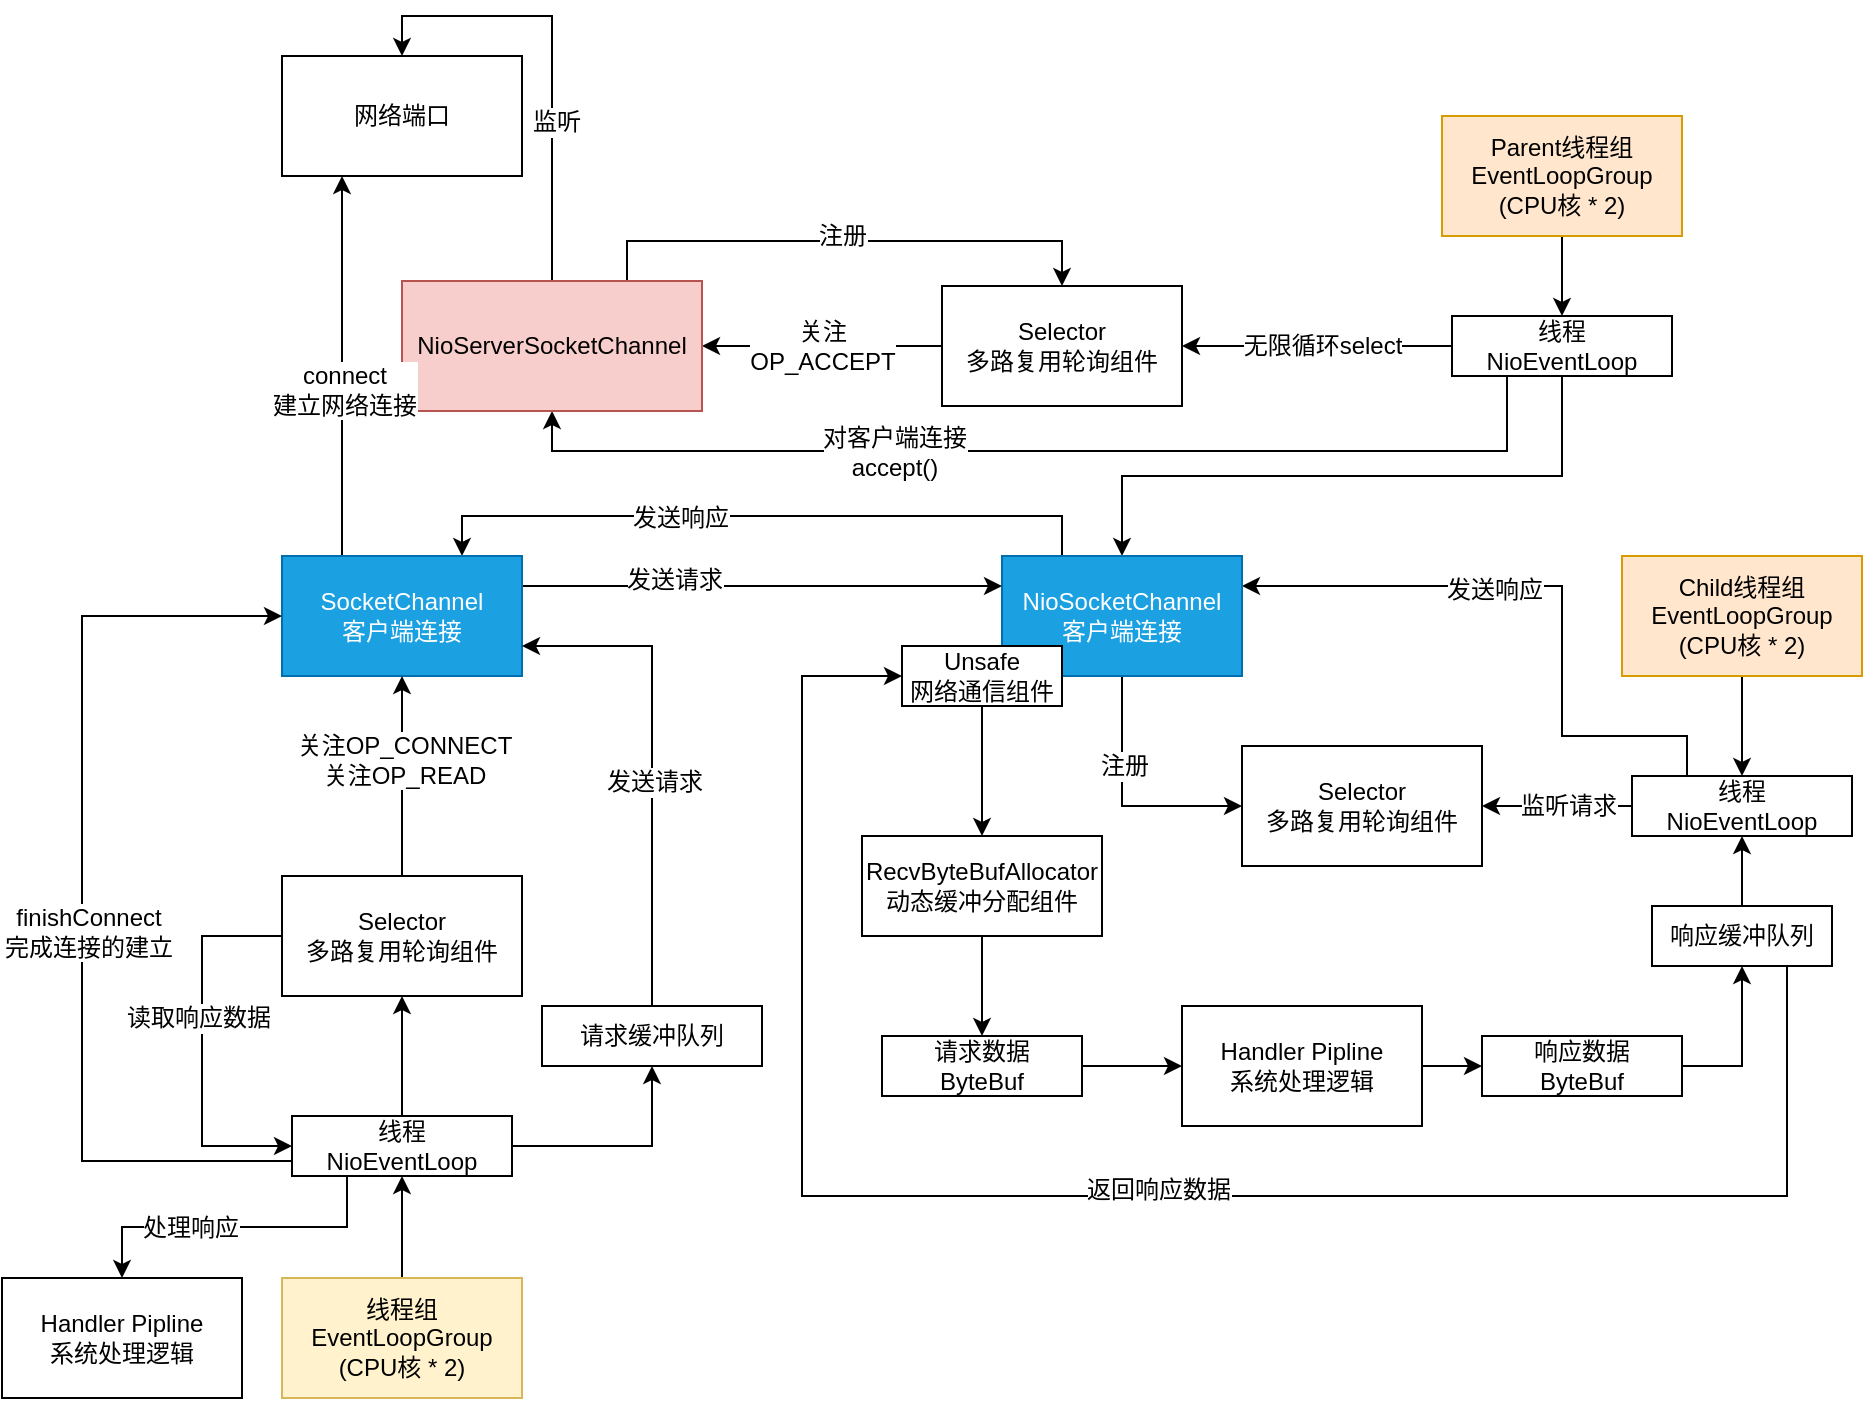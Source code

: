 <mxfile version="12.4.1" type="github" pages="1">
  <diagram id="0wpR_Zg7rgJ2AMjmzWhl" name="第 1 页">
    <mxGraphModel dx="2249" dy="762" grid="1" gridSize="10" guides="1" tooltips="1" connect="1" arrows="1" fold="1" page="1" pageScale="1" pageWidth="827" pageHeight="1169" math="0" shadow="0">
      <root>
        <mxCell id="0"/>
        <mxCell id="1" parent="0"/>
        <mxCell id="AABdKVAQ4M9HiVD30GPb-4" style="edgeStyle=orthogonalEdgeStyle;rounded=0;orthogonalLoop=1;jettySize=auto;html=1;entryX=0.5;entryY=0;entryDx=0;entryDy=0;" edge="1" parent="1" source="AABdKVAQ4M9HiVD30GPb-1" target="AABdKVAQ4M9HiVD30GPb-3">
          <mxGeometry relative="1" as="geometry"/>
        </mxCell>
        <mxCell id="AABdKVAQ4M9HiVD30GPb-1" value="Parent线程组&lt;br&gt;EventLoopGroup&lt;br&gt;(CPU核 * 2)" style="rounded=0;whiteSpace=wrap;html=1;fillColor=#ffe6cc;strokeColor=#d79b00;" vertex="1" parent="1">
          <mxGeometry x="580" y="70" width="120" height="60" as="geometry"/>
        </mxCell>
        <mxCell id="AABdKVAQ4M9HiVD30GPb-17" style="edgeStyle=orthogonalEdgeStyle;rounded=0;orthogonalLoop=1;jettySize=auto;html=1;entryX=0.5;entryY=0;entryDx=0;entryDy=0;" edge="1" parent="1" source="AABdKVAQ4M9HiVD30GPb-2" target="AABdKVAQ4M9HiVD30GPb-16">
          <mxGeometry relative="1" as="geometry"/>
        </mxCell>
        <mxCell id="AABdKVAQ4M9HiVD30GPb-2" value="Child线程组&lt;br&gt;EventLoopGroup&lt;br&gt;(CPU核 * 2)" style="rounded=0;whiteSpace=wrap;html=1;fillColor=#ffe6cc;strokeColor=#d79b00;" vertex="1" parent="1">
          <mxGeometry x="670" y="290" width="120" height="60" as="geometry"/>
        </mxCell>
        <mxCell id="AABdKVAQ4M9HiVD30GPb-6" style="edgeStyle=orthogonalEdgeStyle;rounded=0;orthogonalLoop=1;jettySize=auto;html=1;entryX=1;entryY=0.5;entryDx=0;entryDy=0;" edge="1" parent="1" source="AABdKVAQ4M9HiVD30GPb-3" target="AABdKVAQ4M9HiVD30GPb-5">
          <mxGeometry relative="1" as="geometry"/>
        </mxCell>
        <mxCell id="AABdKVAQ4M9HiVD30GPb-7" value="无限循环select" style="text;html=1;align=center;verticalAlign=middle;resizable=0;points=[];;labelBackgroundColor=#ffffff;" vertex="1" connectable="0" parent="AABdKVAQ4M9HiVD30GPb-6">
          <mxGeometry x="0.2" y="-1" relative="1" as="geometry">
            <mxPoint x="16" y="1" as="offset"/>
          </mxGeometry>
        </mxCell>
        <mxCell id="AABdKVAQ4M9HiVD30GPb-26" style="edgeStyle=orthogonalEdgeStyle;rounded=0;orthogonalLoop=1;jettySize=auto;html=1;" edge="1" parent="1" source="AABdKVAQ4M9HiVD30GPb-3" target="AABdKVAQ4M9HiVD30GPb-22">
          <mxGeometry relative="1" as="geometry">
            <Array as="points">
              <mxPoint x="640" y="250"/>
              <mxPoint x="420" y="250"/>
            </Array>
          </mxGeometry>
        </mxCell>
        <mxCell id="AABdKVAQ4M9HiVD30GPb-27" style="edgeStyle=orthogonalEdgeStyle;rounded=0;orthogonalLoop=1;jettySize=auto;html=1;exitX=0.25;exitY=1;exitDx=0;exitDy=0;entryX=0.5;entryY=1;entryDx=0;entryDy=0;" edge="1" parent="1" source="AABdKVAQ4M9HiVD30GPb-3" target="AABdKVAQ4M9HiVD30GPb-8">
          <mxGeometry relative="1" as="geometry"/>
        </mxCell>
        <mxCell id="AABdKVAQ4M9HiVD30GPb-28" value="对客户端连接&lt;br&gt;accept()" style="text;html=1;align=center;verticalAlign=middle;resizable=0;points=[];;labelBackgroundColor=#ffffff;" vertex="1" connectable="0" parent="AABdKVAQ4M9HiVD30GPb-27">
          <mxGeometry x="0.287" relative="1" as="geometry">
            <mxPoint as="offset"/>
          </mxGeometry>
        </mxCell>
        <mxCell id="AABdKVAQ4M9HiVD30GPb-3" value="线程&lt;br&gt;NioEventLoop" style="rounded=0;whiteSpace=wrap;html=1;" vertex="1" parent="1">
          <mxGeometry x="585" y="170" width="110" height="30" as="geometry"/>
        </mxCell>
        <mxCell id="AABdKVAQ4M9HiVD30GPb-9" style="edgeStyle=orthogonalEdgeStyle;rounded=0;orthogonalLoop=1;jettySize=auto;html=1;entryX=1;entryY=0.5;entryDx=0;entryDy=0;" edge="1" parent="1" source="AABdKVAQ4M9HiVD30GPb-5" target="AABdKVAQ4M9HiVD30GPb-8">
          <mxGeometry relative="1" as="geometry"/>
        </mxCell>
        <mxCell id="AABdKVAQ4M9HiVD30GPb-10" value="关注&lt;br&gt;OP_ACCEPT" style="text;html=1;align=center;verticalAlign=middle;resizable=0;points=[];;labelBackgroundColor=#ffffff;" vertex="1" connectable="0" parent="AABdKVAQ4M9HiVD30GPb-9">
          <mxGeometry x="0.183" y="-4" relative="1" as="geometry">
            <mxPoint x="11" y="4" as="offset"/>
          </mxGeometry>
        </mxCell>
        <mxCell id="AABdKVAQ4M9HiVD30GPb-5" value="Selector&lt;br&gt;多路复用轮询组件" style="rounded=0;whiteSpace=wrap;html=1;" vertex="1" parent="1">
          <mxGeometry x="330" y="155" width="120" height="60" as="geometry"/>
        </mxCell>
        <mxCell id="AABdKVAQ4M9HiVD30GPb-12" style="edgeStyle=orthogonalEdgeStyle;rounded=0;orthogonalLoop=1;jettySize=auto;html=1;entryX=0.5;entryY=0;entryDx=0;entryDy=0;" edge="1" parent="1" source="AABdKVAQ4M9HiVD30GPb-8" target="AABdKVAQ4M9HiVD30GPb-11">
          <mxGeometry relative="1" as="geometry">
            <Array as="points">
              <mxPoint x="135" y="20"/>
              <mxPoint x="60" y="20"/>
            </Array>
          </mxGeometry>
        </mxCell>
        <mxCell id="AABdKVAQ4M9HiVD30GPb-13" value="监听" style="text;html=1;align=center;verticalAlign=middle;resizable=0;points=[];;labelBackgroundColor=#ffffff;" vertex="1" connectable="0" parent="AABdKVAQ4M9HiVD30GPb-12">
          <mxGeometry x="-0.301" y="-2" relative="1" as="geometry">
            <mxPoint as="offset"/>
          </mxGeometry>
        </mxCell>
        <mxCell id="AABdKVAQ4M9HiVD30GPb-14" style="edgeStyle=orthogonalEdgeStyle;rounded=0;orthogonalLoop=1;jettySize=auto;html=1;exitX=0.75;exitY=0;exitDx=0;exitDy=0;entryX=0.5;entryY=0;entryDx=0;entryDy=0;" edge="1" parent="1" source="AABdKVAQ4M9HiVD30GPb-8" target="AABdKVAQ4M9HiVD30GPb-5">
          <mxGeometry relative="1" as="geometry"/>
        </mxCell>
        <mxCell id="AABdKVAQ4M9HiVD30GPb-15" value="注册" style="text;html=1;align=center;verticalAlign=middle;resizable=0;points=[];;labelBackgroundColor=#ffffff;" vertex="1" connectable="0" parent="AABdKVAQ4M9HiVD30GPb-14">
          <mxGeometry x="-0.181" y="3" relative="1" as="geometry">
            <mxPoint x="21" as="offset"/>
          </mxGeometry>
        </mxCell>
        <mxCell id="AABdKVAQ4M9HiVD30GPb-8" value="NioServerSocketChannel" style="rounded=0;whiteSpace=wrap;html=1;fillColor=#f8cecc;strokeColor=#b85450;" vertex="1" parent="1">
          <mxGeometry x="60" y="152.5" width="150" height="65" as="geometry"/>
        </mxCell>
        <mxCell id="AABdKVAQ4M9HiVD30GPb-11" value="网络端口" style="rounded=0;whiteSpace=wrap;html=1;" vertex="1" parent="1">
          <mxGeometry y="40" width="120" height="60" as="geometry"/>
        </mxCell>
        <mxCell id="AABdKVAQ4M9HiVD30GPb-19" style="edgeStyle=orthogonalEdgeStyle;rounded=0;orthogonalLoop=1;jettySize=auto;html=1;" edge="1" parent="1" source="AABdKVAQ4M9HiVD30GPb-16" target="AABdKVAQ4M9HiVD30GPb-18">
          <mxGeometry relative="1" as="geometry"/>
        </mxCell>
        <mxCell id="AABdKVAQ4M9HiVD30GPb-20" value="监听请求" style="text;html=1;align=center;verticalAlign=middle;resizable=0;points=[];;labelBackgroundColor=#ffffff;" vertex="1" connectable="0" parent="AABdKVAQ4M9HiVD30GPb-19">
          <mxGeometry x="-0.129" relative="1" as="geometry">
            <mxPoint as="offset"/>
          </mxGeometry>
        </mxCell>
        <mxCell id="AABdKVAQ4M9HiVD30GPb-29" style="edgeStyle=orthogonalEdgeStyle;rounded=0;orthogonalLoop=1;jettySize=auto;html=1;exitX=0.25;exitY=0;exitDx=0;exitDy=0;entryX=1;entryY=0.25;entryDx=0;entryDy=0;" edge="1" parent="1" source="AABdKVAQ4M9HiVD30GPb-16" target="AABdKVAQ4M9HiVD30GPb-22">
          <mxGeometry relative="1" as="geometry">
            <Array as="points">
              <mxPoint x="703" y="380"/>
              <mxPoint x="640" y="380"/>
              <mxPoint x="640" y="305"/>
            </Array>
          </mxGeometry>
        </mxCell>
        <mxCell id="AABdKVAQ4M9HiVD30GPb-30" value="发送响应" style="text;html=1;align=center;verticalAlign=middle;resizable=0;points=[];;labelBackgroundColor=#ffffff;" vertex="1" connectable="0" parent="AABdKVAQ4M9HiVD30GPb-29">
          <mxGeometry x="0.207" y="2" relative="1" as="geometry">
            <mxPoint as="offset"/>
          </mxGeometry>
        </mxCell>
        <mxCell id="AABdKVAQ4M9HiVD30GPb-16" value="线程&lt;br&gt;NioEventLoop" style="rounded=0;whiteSpace=wrap;html=1;" vertex="1" parent="1">
          <mxGeometry x="675" y="400" width="110" height="30" as="geometry"/>
        </mxCell>
        <mxCell id="AABdKVAQ4M9HiVD30GPb-18" value="Selector&lt;br&gt;多路复用轮询组件" style="rounded=0;whiteSpace=wrap;html=1;" vertex="1" parent="1">
          <mxGeometry x="480" y="385" width="120" height="60" as="geometry"/>
        </mxCell>
        <mxCell id="AABdKVAQ4M9HiVD30GPb-24" style="edgeStyle=orthogonalEdgeStyle;rounded=0;orthogonalLoop=1;jettySize=auto;html=1;entryX=0;entryY=0.5;entryDx=0;entryDy=0;" edge="1" parent="1" source="AABdKVAQ4M9HiVD30GPb-22" target="AABdKVAQ4M9HiVD30GPb-18">
          <mxGeometry relative="1" as="geometry">
            <Array as="points">
              <mxPoint x="420" y="415"/>
            </Array>
          </mxGeometry>
        </mxCell>
        <mxCell id="AABdKVAQ4M9HiVD30GPb-25" value="注册" style="text;html=1;align=center;verticalAlign=middle;resizable=0;points=[];;labelBackgroundColor=#ffffff;" vertex="1" connectable="0" parent="AABdKVAQ4M9HiVD30GPb-24">
          <mxGeometry x="-0.28" y="1" relative="1" as="geometry">
            <mxPoint as="offset"/>
          </mxGeometry>
        </mxCell>
        <mxCell id="AABdKVAQ4M9HiVD30GPb-48" style="edgeStyle=orthogonalEdgeStyle;rounded=0;orthogonalLoop=1;jettySize=auto;html=1;exitX=0.25;exitY=0;exitDx=0;exitDy=0;entryX=0.75;entryY=0;entryDx=0;entryDy=0;" edge="1" parent="1" source="AABdKVAQ4M9HiVD30GPb-22" target="AABdKVAQ4M9HiVD30GPb-45">
          <mxGeometry relative="1" as="geometry"/>
        </mxCell>
        <mxCell id="AABdKVAQ4M9HiVD30GPb-49" value="发送响应" style="text;html=1;align=center;verticalAlign=middle;resizable=0;points=[];;labelBackgroundColor=#ffffff;" vertex="1" connectable="0" parent="AABdKVAQ4M9HiVD30GPb-48">
          <mxGeometry x="0.241" y="1" relative="1" as="geometry">
            <mxPoint as="offset"/>
          </mxGeometry>
        </mxCell>
        <mxCell id="AABdKVAQ4M9HiVD30GPb-22" value="NioSocketChannel&lt;br&gt;客户端连接" style="rounded=0;whiteSpace=wrap;html=1;fillColor=#1ba1e2;strokeColor=#006EAF;fontColor=#ffffff;" vertex="1" parent="1">
          <mxGeometry x="360" y="290" width="120" height="60" as="geometry"/>
        </mxCell>
        <mxCell id="AABdKVAQ4M9HiVD30GPb-33" style="edgeStyle=orthogonalEdgeStyle;rounded=0;orthogonalLoop=1;jettySize=auto;html=1;entryX=0.5;entryY=0;entryDx=0;entryDy=0;" edge="1" parent="1" source="AABdKVAQ4M9HiVD30GPb-31" target="AABdKVAQ4M9HiVD30GPb-32">
          <mxGeometry relative="1" as="geometry"/>
        </mxCell>
        <mxCell id="AABdKVAQ4M9HiVD30GPb-31" value="Unsafe&lt;br&gt;网络通信组件" style="rounded=0;whiteSpace=wrap;html=1;" vertex="1" parent="1">
          <mxGeometry x="310" y="335" width="80" height="30" as="geometry"/>
        </mxCell>
        <mxCell id="AABdKVAQ4M9HiVD30GPb-35" style="edgeStyle=orthogonalEdgeStyle;rounded=0;orthogonalLoop=1;jettySize=auto;html=1;entryX=0.5;entryY=0;entryDx=0;entryDy=0;" edge="1" parent="1" source="AABdKVAQ4M9HiVD30GPb-32" target="AABdKVAQ4M9HiVD30GPb-34">
          <mxGeometry relative="1" as="geometry"/>
        </mxCell>
        <mxCell id="AABdKVAQ4M9HiVD30GPb-32" value="RecvByteBufAllocator&lt;br&gt;动态缓冲分配组件" style="rounded=0;whiteSpace=wrap;html=1;" vertex="1" parent="1">
          <mxGeometry x="290" y="430" width="120" height="50" as="geometry"/>
        </mxCell>
        <mxCell id="AABdKVAQ4M9HiVD30GPb-37" style="edgeStyle=orthogonalEdgeStyle;rounded=0;orthogonalLoop=1;jettySize=auto;html=1;" edge="1" parent="1" source="AABdKVAQ4M9HiVD30GPb-34" target="AABdKVAQ4M9HiVD30GPb-36">
          <mxGeometry relative="1" as="geometry"/>
        </mxCell>
        <mxCell id="AABdKVAQ4M9HiVD30GPb-34" value="请求数据&lt;br&gt;ByteBuf" style="rounded=0;whiteSpace=wrap;html=1;" vertex="1" parent="1">
          <mxGeometry x="300" y="530" width="100" height="30" as="geometry"/>
        </mxCell>
        <mxCell id="AABdKVAQ4M9HiVD30GPb-39" style="edgeStyle=orthogonalEdgeStyle;rounded=0;orthogonalLoop=1;jettySize=auto;html=1;entryX=0;entryY=0.5;entryDx=0;entryDy=0;" edge="1" parent="1" source="AABdKVAQ4M9HiVD30GPb-36" target="AABdKVAQ4M9HiVD30GPb-38">
          <mxGeometry relative="1" as="geometry"/>
        </mxCell>
        <mxCell id="AABdKVAQ4M9HiVD30GPb-36" value="Handler Pipline&lt;br&gt;系统处理逻辑" style="rounded=0;whiteSpace=wrap;html=1;" vertex="1" parent="1">
          <mxGeometry x="450" y="515" width="120" height="60" as="geometry"/>
        </mxCell>
        <mxCell id="AABdKVAQ4M9HiVD30GPb-42" style="edgeStyle=orthogonalEdgeStyle;rounded=0;orthogonalLoop=1;jettySize=auto;html=1;entryX=0.5;entryY=1;entryDx=0;entryDy=0;" edge="1" parent="1" source="AABdKVAQ4M9HiVD30GPb-38" target="AABdKVAQ4M9HiVD30GPb-40">
          <mxGeometry relative="1" as="geometry">
            <Array as="points">
              <mxPoint x="730" y="545"/>
            </Array>
          </mxGeometry>
        </mxCell>
        <mxCell id="AABdKVAQ4M9HiVD30GPb-38" value="响应数据&lt;br&gt;ByteBuf" style="rounded=0;whiteSpace=wrap;html=1;" vertex="1" parent="1">
          <mxGeometry x="600" y="530" width="100" height="30" as="geometry"/>
        </mxCell>
        <mxCell id="AABdKVAQ4M9HiVD30GPb-41" style="edgeStyle=orthogonalEdgeStyle;rounded=0;orthogonalLoop=1;jettySize=auto;html=1;exitX=0.5;exitY=0;exitDx=0;exitDy=0;entryX=0.5;entryY=1;entryDx=0;entryDy=0;" edge="1" parent="1" source="AABdKVAQ4M9HiVD30GPb-40" target="AABdKVAQ4M9HiVD30GPb-16">
          <mxGeometry relative="1" as="geometry"/>
        </mxCell>
        <mxCell id="AABdKVAQ4M9HiVD30GPb-43" style="edgeStyle=orthogonalEdgeStyle;rounded=0;orthogonalLoop=1;jettySize=auto;html=1;exitX=0.75;exitY=1;exitDx=0;exitDy=0;entryX=0;entryY=0.5;entryDx=0;entryDy=0;" edge="1" parent="1" source="AABdKVAQ4M9HiVD30GPb-40" target="AABdKVAQ4M9HiVD30GPb-31">
          <mxGeometry relative="1" as="geometry">
            <Array as="points">
              <mxPoint x="753" y="610"/>
              <mxPoint x="260" y="610"/>
              <mxPoint x="260" y="350"/>
            </Array>
          </mxGeometry>
        </mxCell>
        <mxCell id="AABdKVAQ4M9HiVD30GPb-44" value="返回响应数据" style="text;html=1;align=center;verticalAlign=middle;resizable=0;points=[];;labelBackgroundColor=#ffffff;" vertex="1" connectable="0" parent="AABdKVAQ4M9HiVD30GPb-43">
          <mxGeometry x="-0.063" y="-3" relative="1" as="geometry">
            <mxPoint as="offset"/>
          </mxGeometry>
        </mxCell>
        <mxCell id="AABdKVAQ4M9HiVD30GPb-40" value="响应缓冲队列" style="rounded=0;whiteSpace=wrap;html=1;" vertex="1" parent="1">
          <mxGeometry x="685" y="465" width="90" height="30" as="geometry"/>
        </mxCell>
        <mxCell id="AABdKVAQ4M9HiVD30GPb-46" style="edgeStyle=orthogonalEdgeStyle;rounded=0;orthogonalLoop=1;jettySize=auto;html=1;exitX=0.25;exitY=0;exitDx=0;exitDy=0;entryX=0.25;entryY=1;entryDx=0;entryDy=0;" edge="1" parent="1" source="AABdKVAQ4M9HiVD30GPb-45" target="AABdKVAQ4M9HiVD30GPb-11">
          <mxGeometry relative="1" as="geometry"/>
        </mxCell>
        <mxCell id="AABdKVAQ4M9HiVD30GPb-47" value="connect&lt;br&gt;建立网络连接" style="text;html=1;align=center;verticalAlign=middle;resizable=0;points=[];;labelBackgroundColor=#ffffff;" vertex="1" connectable="0" parent="AABdKVAQ4M9HiVD30GPb-46">
          <mxGeometry x="-0.126" y="-1" relative="1" as="geometry">
            <mxPoint as="offset"/>
          </mxGeometry>
        </mxCell>
        <mxCell id="AABdKVAQ4M9HiVD30GPb-50" style="edgeStyle=orthogonalEdgeStyle;rounded=0;orthogonalLoop=1;jettySize=auto;html=1;exitX=1;exitY=0.25;exitDx=0;exitDy=0;entryX=0;entryY=0.25;entryDx=0;entryDy=0;" edge="1" parent="1" source="AABdKVAQ4M9HiVD30GPb-45" target="AABdKVAQ4M9HiVD30GPb-22">
          <mxGeometry relative="1" as="geometry"/>
        </mxCell>
        <mxCell id="AABdKVAQ4M9HiVD30GPb-51" value="发送请求" style="text;html=1;align=center;verticalAlign=middle;resizable=0;points=[];;labelBackgroundColor=#ffffff;" vertex="1" connectable="0" parent="AABdKVAQ4M9HiVD30GPb-50">
          <mxGeometry x="-0.367" y="3" relative="1" as="geometry">
            <mxPoint as="offset"/>
          </mxGeometry>
        </mxCell>
        <mxCell id="AABdKVAQ4M9HiVD30GPb-45" value="SocketChannel&lt;br&gt;客户端连接" style="rounded=0;whiteSpace=wrap;html=1;fillColor=#1ba1e2;strokeColor=#006EAF;fontColor=#ffffff;" vertex="1" parent="1">
          <mxGeometry y="290" width="120" height="60" as="geometry"/>
        </mxCell>
        <mxCell id="AABdKVAQ4M9HiVD30GPb-55" style="edgeStyle=orthogonalEdgeStyle;rounded=0;orthogonalLoop=1;jettySize=auto;html=1;entryX=0.5;entryY=1;entryDx=0;entryDy=0;" edge="1" parent="1" source="AABdKVAQ4M9HiVD30GPb-52" target="AABdKVAQ4M9HiVD30GPb-45">
          <mxGeometry relative="1" as="geometry"/>
        </mxCell>
        <mxCell id="AABdKVAQ4M9HiVD30GPb-56" value="关注OP_CONNECT&lt;br&gt;关注OP_READ" style="text;html=1;align=center;verticalAlign=middle;resizable=0;points=[];;labelBackgroundColor=#ffffff;" vertex="1" connectable="0" parent="AABdKVAQ4M9HiVD30GPb-55">
          <mxGeometry x="0.167" y="-1" relative="1" as="geometry">
            <mxPoint as="offset"/>
          </mxGeometry>
        </mxCell>
        <mxCell id="AABdKVAQ4M9HiVD30GPb-61" style="edgeStyle=orthogonalEdgeStyle;rounded=0;orthogonalLoop=1;jettySize=auto;html=1;entryX=0;entryY=0.5;entryDx=0;entryDy=0;" edge="1" parent="1" source="AABdKVAQ4M9HiVD30GPb-52" target="AABdKVAQ4M9HiVD30GPb-57">
          <mxGeometry relative="1" as="geometry">
            <mxPoint x="-80" y="610" as="targetPoint"/>
            <Array as="points">
              <mxPoint x="-40" y="480"/>
              <mxPoint x="-40" y="585"/>
            </Array>
          </mxGeometry>
        </mxCell>
        <mxCell id="AABdKVAQ4M9HiVD30GPb-63" value="读取响应数据" style="text;html=1;align=center;verticalAlign=middle;resizable=0;points=[];;labelBackgroundColor=#ffffff;" vertex="1" connectable="0" parent="AABdKVAQ4M9HiVD30GPb-61">
          <mxGeometry x="-0.147" y="-2" relative="1" as="geometry">
            <mxPoint as="offset"/>
          </mxGeometry>
        </mxCell>
        <mxCell id="AABdKVAQ4M9HiVD30GPb-52" value="Selector&lt;br&gt;多路复用轮询组件" style="rounded=0;whiteSpace=wrap;html=1;" vertex="1" parent="1">
          <mxGeometry y="450" width="120" height="60" as="geometry"/>
        </mxCell>
        <mxCell id="AABdKVAQ4M9HiVD30GPb-60" style="edgeStyle=orthogonalEdgeStyle;rounded=0;orthogonalLoop=1;jettySize=auto;html=1;entryX=0.5;entryY=1;entryDx=0;entryDy=0;" edge="1" parent="1" source="AABdKVAQ4M9HiVD30GPb-57" target="AABdKVAQ4M9HiVD30GPb-52">
          <mxGeometry relative="1" as="geometry"/>
        </mxCell>
        <mxCell id="AABdKVAQ4M9HiVD30GPb-65" style="edgeStyle=orthogonalEdgeStyle;rounded=0;orthogonalLoop=1;jettySize=auto;html=1;entryX=0.5;entryY=1;entryDx=0;entryDy=0;" edge="1" parent="1" source="AABdKVAQ4M9HiVD30GPb-57" target="AABdKVAQ4M9HiVD30GPb-64">
          <mxGeometry relative="1" as="geometry"/>
        </mxCell>
        <mxCell id="AABdKVAQ4M9HiVD30GPb-69" style="edgeStyle=orthogonalEdgeStyle;rounded=0;orthogonalLoop=1;jettySize=auto;html=1;exitX=0.25;exitY=1;exitDx=0;exitDy=0;" edge="1" parent="1" source="AABdKVAQ4M9HiVD30GPb-57" target="AABdKVAQ4M9HiVD30GPb-68">
          <mxGeometry relative="1" as="geometry"/>
        </mxCell>
        <mxCell id="AABdKVAQ4M9HiVD30GPb-70" value="处理响应" style="text;html=1;align=center;verticalAlign=middle;resizable=0;points=[];;labelBackgroundColor=#ffffff;" vertex="1" connectable="0" parent="AABdKVAQ4M9HiVD30GPb-69">
          <mxGeometry x="0.281" relative="1" as="geometry">
            <mxPoint as="offset"/>
          </mxGeometry>
        </mxCell>
        <mxCell id="AABdKVAQ4M9HiVD30GPb-71" style="edgeStyle=orthogonalEdgeStyle;rounded=0;orthogonalLoop=1;jettySize=auto;html=1;exitX=0;exitY=0.75;exitDx=0;exitDy=0;entryX=0;entryY=0.5;entryDx=0;entryDy=0;" edge="1" parent="1" source="AABdKVAQ4M9HiVD30GPb-57" target="AABdKVAQ4M9HiVD30GPb-45">
          <mxGeometry relative="1" as="geometry">
            <Array as="points">
              <mxPoint x="-100" y="593"/>
              <mxPoint x="-100" y="320"/>
            </Array>
          </mxGeometry>
        </mxCell>
        <mxCell id="AABdKVAQ4M9HiVD30GPb-72" value="finishConnect&lt;br&gt;完成连接的建立" style="text;html=1;align=center;verticalAlign=middle;resizable=0;points=[];;labelBackgroundColor=#ffffff;" vertex="1" connectable="0" parent="AABdKVAQ4M9HiVD30GPb-71">
          <mxGeometry x="-0.078" y="-3" relative="1" as="geometry">
            <mxPoint as="offset"/>
          </mxGeometry>
        </mxCell>
        <mxCell id="AABdKVAQ4M9HiVD30GPb-57" value="线程&lt;br&gt;NioEventLoop" style="rounded=0;whiteSpace=wrap;html=1;" vertex="1" parent="1">
          <mxGeometry x="5" y="570" width="110" height="30" as="geometry"/>
        </mxCell>
        <mxCell id="AABdKVAQ4M9HiVD30GPb-59" style="edgeStyle=orthogonalEdgeStyle;rounded=0;orthogonalLoop=1;jettySize=auto;html=1;entryX=0.5;entryY=1;entryDx=0;entryDy=0;" edge="1" parent="1" source="AABdKVAQ4M9HiVD30GPb-58" target="AABdKVAQ4M9HiVD30GPb-57">
          <mxGeometry relative="1" as="geometry"/>
        </mxCell>
        <mxCell id="AABdKVAQ4M9HiVD30GPb-58" value="线程组&lt;br&gt;EventLoopGroup&lt;br&gt;(CPU核 * 2)" style="rounded=0;whiteSpace=wrap;html=1;fillColor=#fff2cc;strokeColor=#d6b656;" vertex="1" parent="1">
          <mxGeometry y="651" width="120" height="60" as="geometry"/>
        </mxCell>
        <mxCell id="AABdKVAQ4M9HiVD30GPb-66" style="edgeStyle=orthogonalEdgeStyle;rounded=0;orthogonalLoop=1;jettySize=auto;html=1;entryX=1;entryY=0.75;entryDx=0;entryDy=0;" edge="1" parent="1" source="AABdKVAQ4M9HiVD30GPb-64" target="AABdKVAQ4M9HiVD30GPb-45">
          <mxGeometry relative="1" as="geometry">
            <Array as="points">
              <mxPoint x="185" y="335"/>
            </Array>
          </mxGeometry>
        </mxCell>
        <mxCell id="AABdKVAQ4M9HiVD30GPb-67" value="发送请求" style="text;html=1;align=center;verticalAlign=middle;resizable=0;points=[];;labelBackgroundColor=#ffffff;" vertex="1" connectable="0" parent="AABdKVAQ4M9HiVD30GPb-66">
          <mxGeometry x="-0.086" y="-1" relative="1" as="geometry">
            <mxPoint as="offset"/>
          </mxGeometry>
        </mxCell>
        <mxCell id="AABdKVAQ4M9HiVD30GPb-64" value="请求缓冲队列" style="rounded=0;whiteSpace=wrap;html=1;" vertex="1" parent="1">
          <mxGeometry x="130" y="515" width="110" height="30" as="geometry"/>
        </mxCell>
        <mxCell id="AABdKVAQ4M9HiVD30GPb-68" value="Handler Pipline&lt;br&gt;系统处理逻辑" style="rounded=0;whiteSpace=wrap;html=1;" vertex="1" parent="1">
          <mxGeometry x="-140" y="651" width="120" height="60" as="geometry"/>
        </mxCell>
      </root>
    </mxGraphModel>
  </diagram>
</mxfile>
